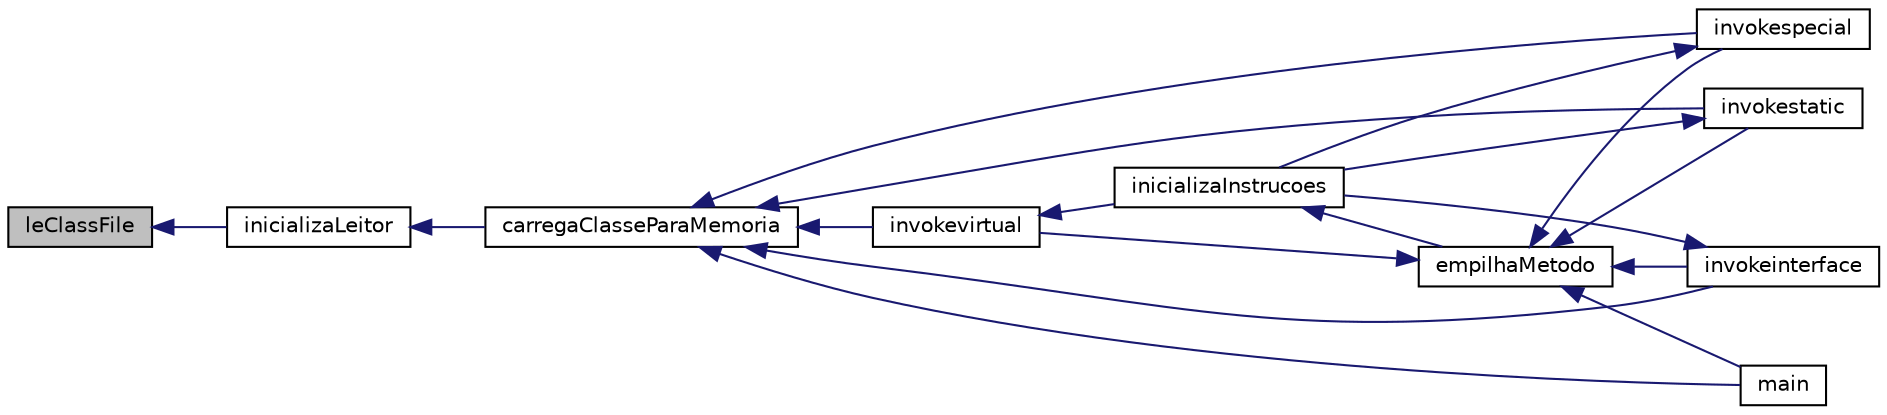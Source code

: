 digraph "leClassFile"
{
 // INTERACTIVE_SVG=YES
  edge [fontname="Helvetica",fontsize="10",labelfontname="Helvetica",labelfontsize="10"];
  node [fontname="Helvetica",fontsize="10",shape=record];
  rankdir="LR";
  Node117 [label="leClassFile",height=0.2,width=0.4,color="black", fillcolor="grey75", style="filled", fontcolor="black"];
  Node117 -> Node118 [dir="back",color="midnightblue",fontsize="10",style="solid"];
  Node118 [label="inicializaLeitor",height=0.2,width=0.4,color="black", fillcolor="white", style="filled",URL="$leitor_8h.html#a658f67ed6a3ca72248e7cc0eaba67ba5"];
  Node118 -> Node119 [dir="back",color="midnightblue",fontsize="10",style="solid"];
  Node119 [label="carregaClasseParaMemoria",height=0.2,width=0.4,color="black", fillcolor="white", style="filled",URL="$carregador_8h.html#a6be3551b88a5154690e9e147217ca181"];
  Node119 -> Node120 [dir="back",color="midnightblue",fontsize="10",style="solid"];
  Node120 [label="invokevirtual",height=0.2,width=0.4,color="black", fillcolor="white", style="filled",URL="$instrucao_8h.html#a78801a57dd7317b58754d741e22607a7"];
  Node120 -> Node121 [dir="back",color="midnightblue",fontsize="10",style="solid"];
  Node121 [label="inicializaInstrucoes",height=0.2,width=0.4,color="black", fillcolor="white", style="filled",URL="$instrucao_8h.html#a308f4b87fb42ab5a62790c0127003ebe"];
  Node121 -> Node122 [dir="back",color="midnightblue",fontsize="10",style="solid"];
  Node122 [label="empilhaMetodo",height=0.2,width=0.4,color="black", fillcolor="white", style="filled",URL="$metodo_8h.html#a68acc5b3f2238f62b7d0ee50964183c1"];
  Node122 -> Node120 [dir="back",color="midnightblue",fontsize="10",style="solid"];
  Node122 -> Node123 [dir="back",color="midnightblue",fontsize="10",style="solid"];
  Node123 [label="invokespecial",height=0.2,width=0.4,color="black", fillcolor="white", style="filled",URL="$instrucao_8h.html#aea396d65920fd2046b81c2b5742f8fc2"];
  Node123 -> Node121 [dir="back",color="midnightblue",fontsize="10",style="solid"];
  Node122 -> Node124 [dir="back",color="midnightblue",fontsize="10",style="solid"];
  Node124 [label="invokestatic",height=0.2,width=0.4,color="black", fillcolor="white", style="filled",URL="$instrucao_8h.html#a99b74fdcaa5d59615718fc49f4cb1bf2"];
  Node124 -> Node121 [dir="back",color="midnightblue",fontsize="10",style="solid"];
  Node122 -> Node125 [dir="back",color="midnightblue",fontsize="10",style="solid"];
  Node125 [label="invokeinterface",height=0.2,width=0.4,color="black", fillcolor="white", style="filled",URL="$instrucao_8h.html#a04465c61aa4c123ce79dc562244e7af8"];
  Node125 -> Node121 [dir="back",color="midnightblue",fontsize="10",style="solid"];
  Node122 -> Node126 [dir="back",color="midnightblue",fontsize="10",style="solid"];
  Node126 [label="main",height=0.2,width=0.4,color="black", fillcolor="white", style="filled",URL="$main_8c.html#a0ddf1224851353fc92bfbff6f499fa97"];
  Node119 -> Node123 [dir="back",color="midnightblue",fontsize="10",style="solid"];
  Node119 -> Node124 [dir="back",color="midnightblue",fontsize="10",style="solid"];
  Node119 -> Node125 [dir="back",color="midnightblue",fontsize="10",style="solid"];
  Node119 -> Node126 [dir="back",color="midnightblue",fontsize="10",style="solid"];
}
